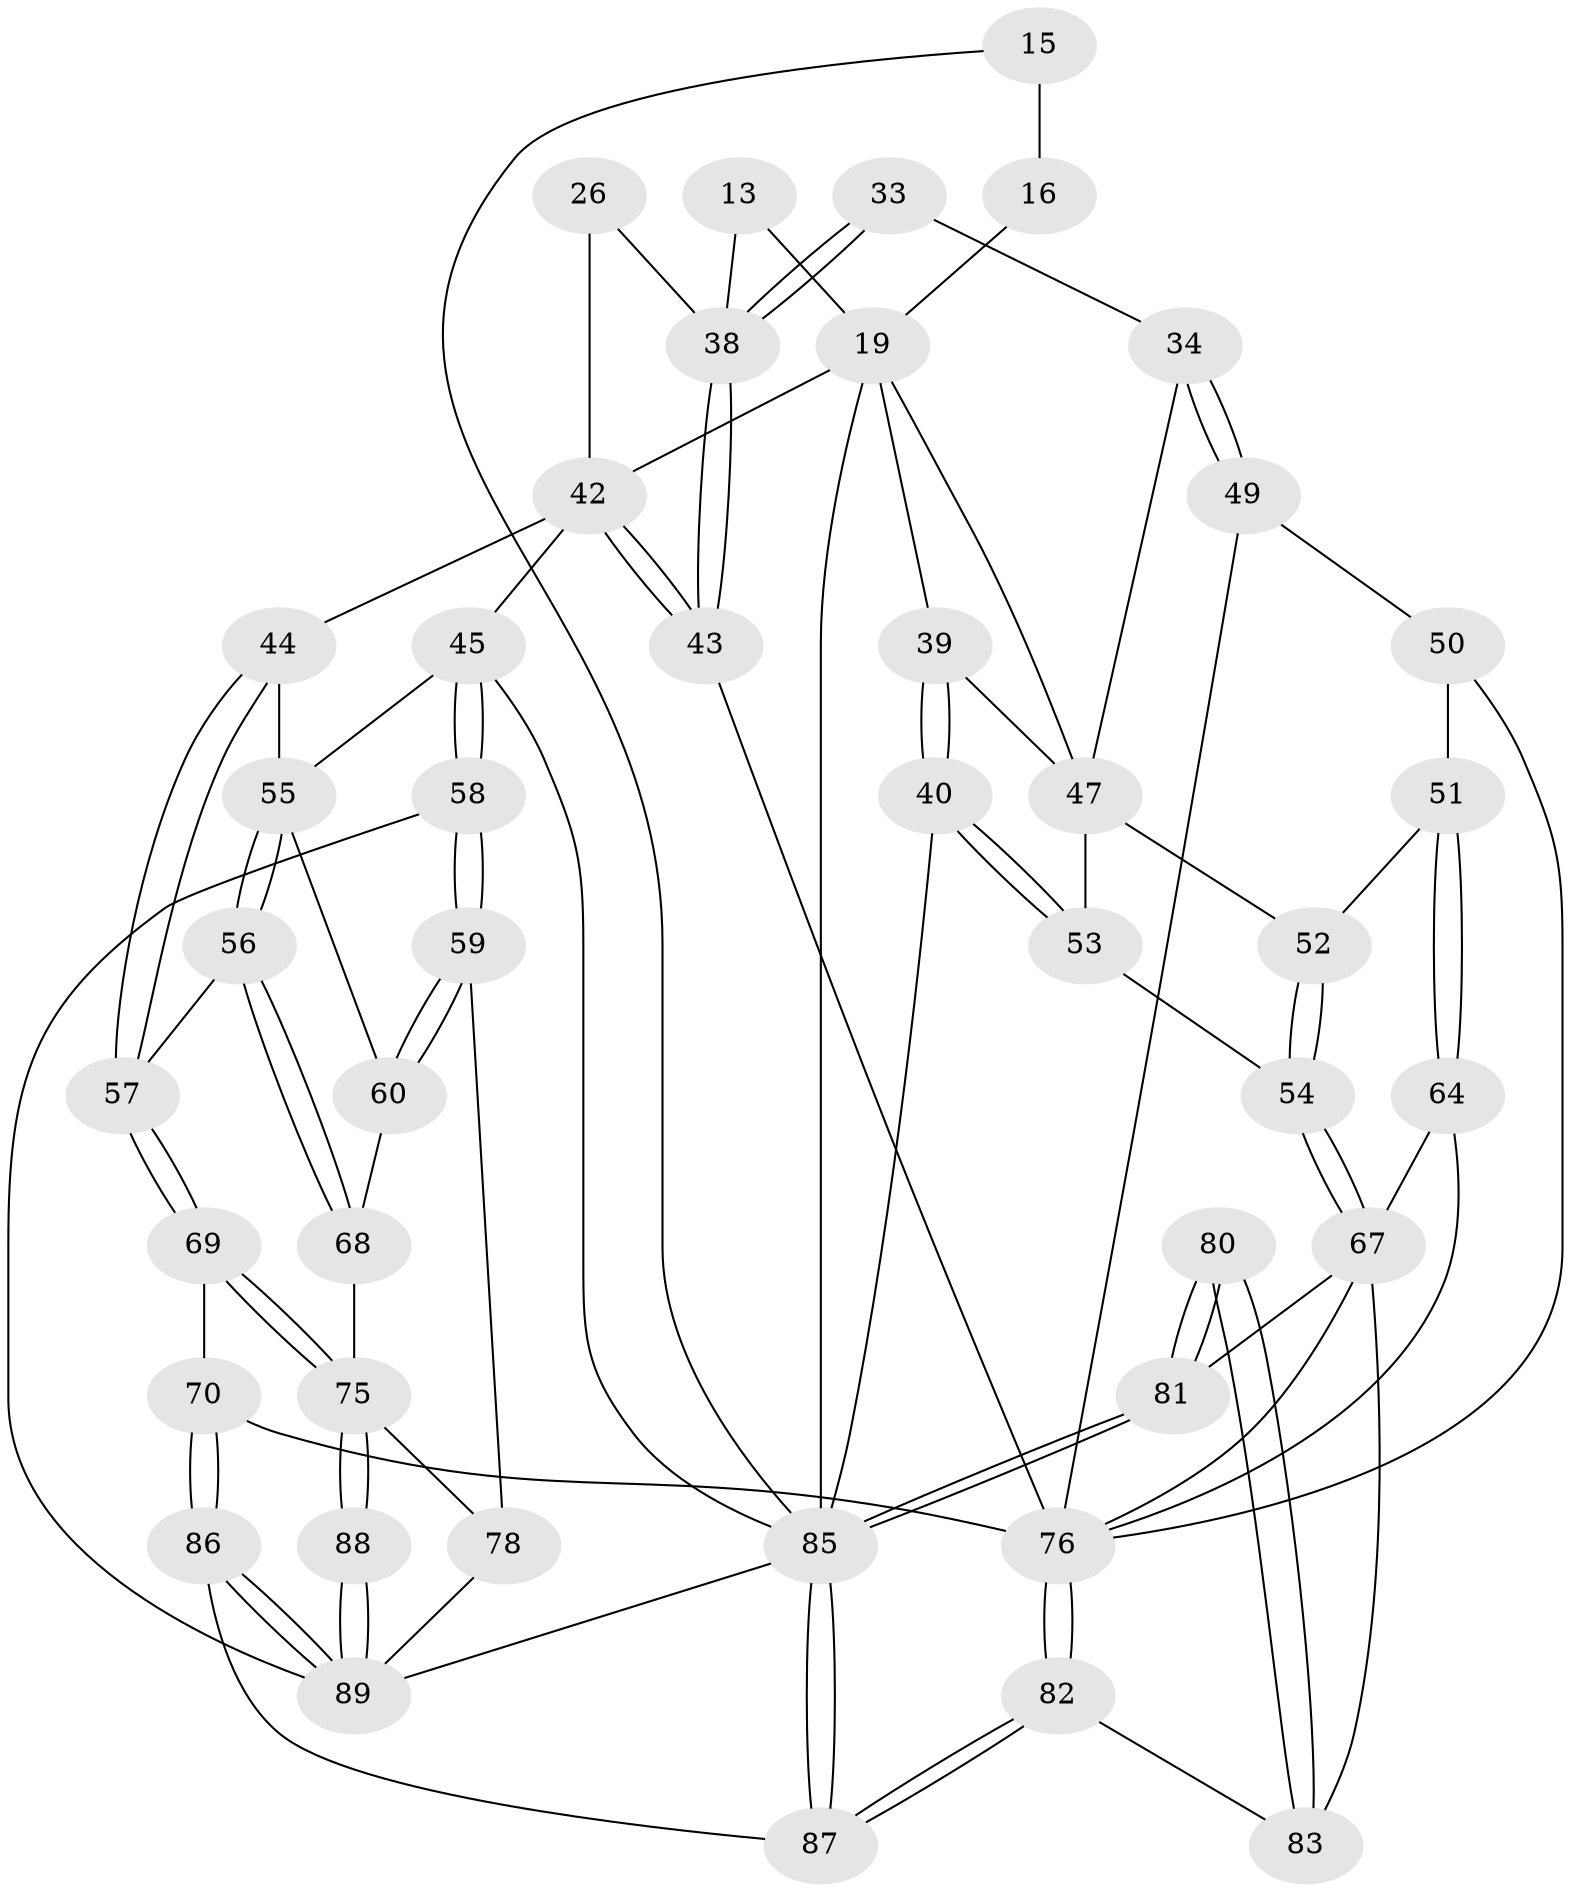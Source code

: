 // original degree distribution, {3: 0.02247191011235955, 4: 0.23595505617977527, 5: 0.5393258426966292, 6: 0.20224719101123595}
// Generated by graph-tools (version 1.1) at 2025/00/03/09/25 05:00:20]
// undirected, 44 vertices, 101 edges
graph export_dot {
graph [start="1"]
  node [color=gray90,style=filled];
  13 [pos="+0.32219037231978304+0.19401168487489645",super="+12"];
  15 [pos="+0+0"];
  16 [pos="+0.07127673330215903+0.06825236680660417",super="+14"];
  19 [pos="+0.05504160939798768+0.2495644969208658",super="+17+11"];
  26 [pos="+0.6032829118640818+0.31658881502311825",super="+21"];
  33 [pos="+0.37735949168335+0.40386341451686397"];
  34 [pos="+0.25953915228786795+0.4242784782842515"];
  38 [pos="+0.4651617381242068+0.5244654991408642",super="+27+25"];
  39 [pos="+0.09707287185191735+0.4192035244285368",super="+37"];
  40 [pos="+0+0.49544300873793384"];
  42 [pos="+0.6665980943404692+0.4601572154798606",super="+29+23"];
  43 [pos="+0.46699423932776285+0.5317737253634746"];
  44 [pos="+0.6796088892170092+0.46598163230707534",super="+32"];
  45 [pos="+1+0.3930642953556497",super="+30"];
  47 [pos="+0.0880523452990528+0.49484289890093974",super="+46"];
  49 [pos="+0.3203338752295159+0.5184443960380954"];
  50 [pos="+0.3119303179681034+0.5244441951010921"];
  51 [pos="+0.19515641927876543+0.5296415093303771"];
  52 [pos="+0.178366978678799+0.5121323881730667"];
  53 [pos="+0.08179074523726468+0.49857103302675826"];
  54 [pos="+0.11643065191277958+0.5623175036516145"];
  55 [pos="+0.8945331163176591+0.4673375516019927",super="+31"];
  56 [pos="+0.7367933187603534+0.5738968029229448"];
  57 [pos="+0.7088889167916952+0.5554165424778813"];
  58 [pos="+1+0.7062663693131728"];
  59 [pos="+1+0.6430298617993576"];
  60 [pos="+0.8952392869224736+0.5115060823696717"];
  64 [pos="+0.22422655519812648+0.6112268709774208"];
  67 [pos="+0.08655019418636609+0.6030363405450114",super="+66+65"];
  68 [pos="+0.8054378748883096+0.6237361446160163"];
  69 [pos="+0.6141105351441245+0.6995777443694959"];
  70 [pos="+0.5972203239332549+0.6986492584027365"];
  75 [pos="+0.7439138472719309+0.7937216526911234",super="+74+73"];
  76 [pos="+0.37267086067900673+0.7500655171539029",super="+62+61+63"];
  78 [pos="+0.8781648032212844+0.7594317229228524",super="+77"];
  80 [pos="+0+0.8614230482647496"];
  81 [pos="+0+0.878532579799461",super="+71"];
  82 [pos="+0.35159292370036277+0.9132781783187907"];
  83 [pos="+0.1799481624482841+0.8278347667652908",super="+79"];
  85 [pos="+0+1",super="+41"];
  86 [pos="+0.4546707282678099+1"];
  87 [pos="+0.41070925728463786+1"];
  88 [pos="+0.7400603712004661+0.9976092411973594"];
  89 [pos="+0.6800698257382927+1",super="+72+84"];
  13 -- 19 [weight=2];
  13 -- 38 [weight=2];
  15 -- 16 [weight=2];
  15 -- 85;
  16 -- 19 [weight=2];
  19 -- 39;
  19 -- 85 [weight=3];
  19 -- 47;
  19 -- 42;
  26 -- 42 [weight=2];
  26 -- 38 [weight=2];
  33 -- 34;
  33 -- 38 [weight=2];
  33 -- 38;
  34 -- 49;
  34 -- 49;
  34 -- 47;
  38 -- 43;
  38 -- 43;
  39 -- 40;
  39 -- 40;
  39 -- 47 [weight=2];
  40 -- 53;
  40 -- 53;
  40 -- 85;
  42 -- 43;
  42 -- 43;
  42 -- 44 [weight=2];
  42 -- 45;
  43 -- 76;
  44 -- 57;
  44 -- 57;
  44 -- 55;
  45 -- 58;
  45 -- 58;
  45 -- 85;
  45 -- 55;
  47 -- 53;
  47 -- 52;
  49 -- 50;
  49 -- 76;
  50 -- 51;
  50 -- 76;
  51 -- 52;
  51 -- 64;
  51 -- 64;
  52 -- 54;
  52 -- 54;
  53 -- 54;
  54 -- 67;
  54 -- 67;
  55 -- 56;
  55 -- 56;
  55 -- 60;
  56 -- 57;
  56 -- 68;
  56 -- 68;
  57 -- 69;
  57 -- 69;
  58 -- 59;
  58 -- 59;
  58 -- 89;
  59 -- 60;
  59 -- 60;
  59 -- 78;
  60 -- 68;
  64 -- 67;
  64 -- 76;
  67 -- 81;
  67 -- 83;
  67 -- 76;
  68 -- 75;
  69 -- 70;
  69 -- 75;
  69 -- 75;
  70 -- 86;
  70 -- 86;
  70 -- 76;
  75 -- 88;
  75 -- 88;
  75 -- 78 [weight=2];
  76 -- 82;
  76 -- 82;
  78 -- 89;
  80 -- 81;
  80 -- 81;
  80 -- 83 [weight=2];
  80 -- 83;
  81 -- 85 [weight=2];
  81 -- 85;
  82 -- 83;
  82 -- 87;
  82 -- 87;
  85 -- 87;
  85 -- 87;
  85 -- 89 [weight=2];
  86 -- 87;
  86 -- 89;
  86 -- 89;
  88 -- 89 [weight=2];
  88 -- 89;
}
